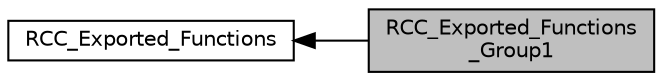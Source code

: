 digraph "RCC_Exported_Functions_Group1"
{
  edge [fontname="Helvetica",fontsize="10",labelfontname="Helvetica",labelfontsize="10"];
  node [fontname="Helvetica",fontsize="10",shape=record];
  rankdir=LR;
  Node1 [label="RCC_Exported_Functions",height=0.2,width=0.4,color="black", fillcolor="white", style="filled",URL="$group___r_c_c___exported___functions.html"];
  Node0 [label="RCC_Exported_Functions\l_Group1",height=0.2,width=0.4,color="black", fillcolor="grey75", style="filled", fontcolor="black"];
  Node1->Node0 [shape=plaintext, dir="back", style="solid"];
}
